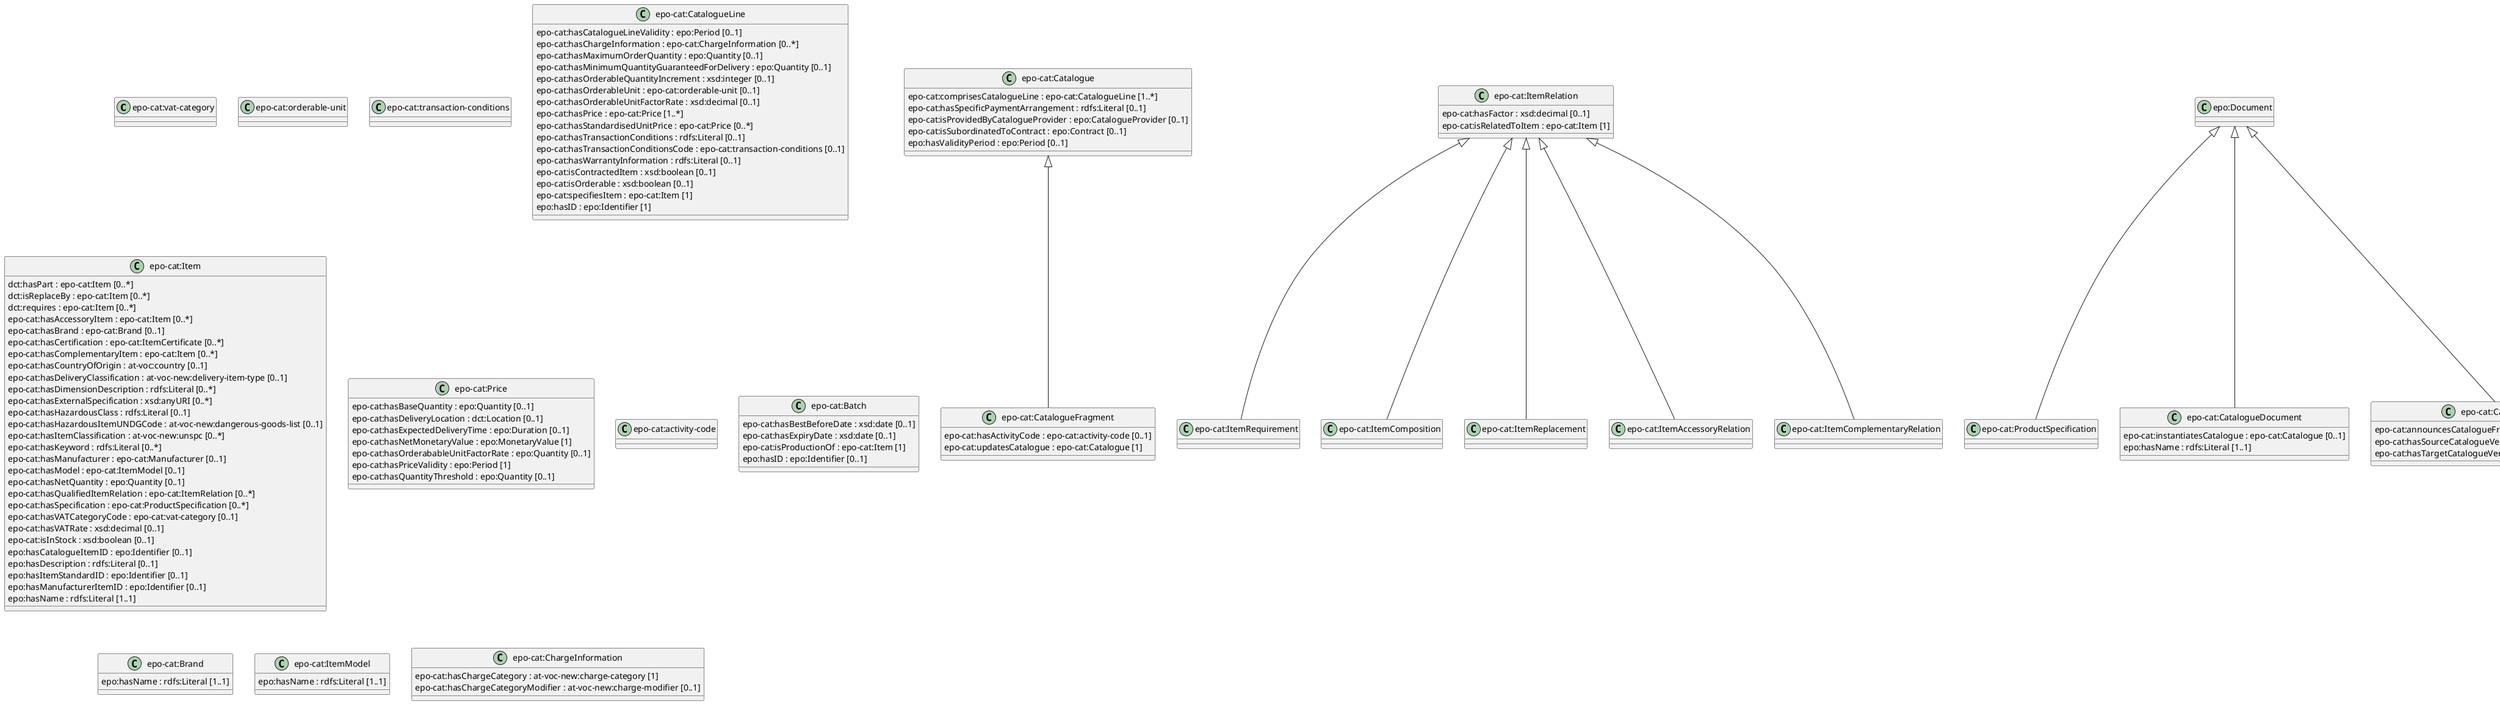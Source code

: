 
@startuml
class "epo-cat:vat-category" {

}
class "epo-cat:orderable-unit" {

}
class "epo-cat:Catalogue" {
  epo-cat:comprisesCatalogueLine : epo-cat:CatalogueLine [1..*]
  epo-cat:hasSpecificPaymentArrangement : rdfs:Literal [0..1]
  epo-cat:isProvidedByCatalogueProvider : epo:CatalogueProvider [0..1]
  epo-cat:isSubordinatedToContract : epo:Contract [0..1]
  epo:hasValidityPeriod : epo:Period [0..1]
}
class "epo-cat:transaction-conditions" {

}
class "epo-cat:CatalogueLine" {
  epo-cat:hasCatalogueLineValidity : epo:Period [0..1]
  epo-cat:hasChargeInformation : epo-cat:ChargeInformation [0..*]
  epo-cat:hasMaximumOrderQuantity : epo:Quantity [0..1]
  epo-cat:hasMinimumQuantityGuaranteedForDelivery : epo:Quantity [0..1]
  epo-cat:hasOrderableQuantityIncrement : xsd:integer [0..1]
  epo-cat:hasOrderableUnit : epo-cat:orderable-unit [0..1]
  epo-cat:hasOrderableUnitFactorRate : xsd:decimal [0..1]
  epo-cat:hasPrice : epo-cat:Price [1..*]
  epo-cat:hasStandardisedUnitPrice : epo-cat:Price [0..*]
  epo-cat:hasTransactionConditions : rdfs:Literal [0..1]
  epo-cat:hasTransactionConditionsCode : epo-cat:transaction-conditions [0..1]
  epo-cat:hasWarrantyInformation : rdfs:Literal [0..1]
  epo-cat:isContractedItem : xsd:boolean [0..1]
  epo-cat:isOrderable : xsd:boolean [0..1]
  epo-cat:specifiesItem : epo-cat:Item [1]
  epo:hasID : epo:Identifier [1]
}
class "epo-cat:ItemRequirement" {

}
class "epo-cat:Item" {
  dct:hasPart : epo-cat:Item [0..*]
  dct:isReplaceBy : epo-cat:Item [0..*]
  dct:requires : epo-cat:Item [0..*]
  epo-cat:hasAccessoryItem : epo-cat:Item [0..*]
  epo-cat:hasBrand : epo-cat:Brand [0..1]
  epo-cat:hasCertification : epo-cat:ItemCertificate [0..*]
  epo-cat:hasComplementaryItem : epo-cat:Item [0..*]
  epo-cat:hasCountryOfOrigin : at-voc:country [0..1]
  epo-cat:hasDeliveryClassification : at-voc-new:delivery-item-type [0..1]
  epo-cat:hasDimensionDescription : rdfs:Literal [0..*]
  epo-cat:hasExternalSpecification : xsd:anyURI [0..*]
  epo-cat:hasHazardousClass : rdfs:Literal [0..1]
  epo-cat:hasHazardousItemUNDGCode : at-voc-new:dangerous-goods-list [0..1]
  epo-cat:hasItemClassification : at-voc-new:unspc [0..*]
  epo-cat:hasKeyword : rdfs:Literal [0..*]
  epo-cat:hasManufacturer : epo-cat:Manufacturer [0..1]
  epo-cat:hasModel : epo-cat:ItemModel [0..1]
  epo-cat:hasNetQuantity : epo:Quantity [0..1]
  epo-cat:hasQualifiedItemRelation : epo-cat:ItemRelation [0..*]
  epo-cat:hasSpecification : epo-cat:ProductSpecification [0..*]
  epo-cat:hasVATCategoryCode : epo-cat:vat-category [0..1]
  epo-cat:hasVATRate : xsd:decimal [0..1]
  epo-cat:isInStock : xsd:boolean [0..1]
  epo:hasCatalogueItemID : epo:Identifier [0..1]
  epo:hasDescription : rdfs:Literal [0..1]
  epo:hasItemStandardID : epo:Identifier [0..1]
  epo:hasManufacturerItemID : epo:Identifier [0..1]
  epo:hasName : rdfs:Literal [1..1]
}
class "epo-cat:Price" {
  epo-cat:hasBaseQuantity : epo:Quantity [0..1]
  epo-cat:hasDeliveryLocation : dct:Location [0..1]
  epo-cat:hasExpectedDeliveryTime : epo:Duration [0..1]
  epo-cat:hasNetMonetaryValue : epo:MonetaryValue [1]
  epo-cat:hasOrderabableUnitFactorRate : epo:Quantity [0..1]
  epo-cat:hasPriceValidity : epo:Period [1]
  epo-cat:hasQuantityThreshold : epo:Quantity [0..1]
}
class "epo-cat:ProductSpecification" {

}
class "epo-cat:CatalogueDocument" {
  epo-cat:instantiatesCatalogue : epo-cat:Catalogue [0..1]
  epo:hasName : rdfs:Literal [1..1]
}
class "epo-cat:ItemComposition" {

}
class "epo-cat:ItemDescription" {
  epo-cat:describesItem : epo-cat:Item [1]
  epo-cat:hasAttributeType : rdfs:Literal [1..1]
  epo-cat:hasClassificationScheme : rdfs:Literal [1..1]
  epo-cat:hasLiteralValue : rdfs:Literal [0..1]
  epo-cat:hasQualifiedValue : epo:Quantity [0..1]
}
class "epo-cat:Manufacturer" {
  epo-cat:hasContractor : epo:Contractor [0..*]
  epo:hasManufacturerID : epo:Identifier [0..1]
}
class "epo-cat:activity-code" {

}
class "epo-cat:Batch" {
  epo-cat:hasBestBeforeDate : xsd:date [0..1]
  epo-cat:hasExpiryDate : xsd:date [0..1]
  epo-cat:isProductionOf : epo-cat:Item [1]
  epo:hasID : epo:Identifier [0..1]
}
class "epo-cat:Brand" {
  epo:hasName : rdfs:Literal [1..1]
}
class "epo-cat:ItemModel" {
  epo:hasName : rdfs:Literal [1..1]
}
class "epo-cat:CatalogueUpdateDocument" {
  epo-cat:announcesCatalogueFragment : epo-cat:CatalogueFragment [0..*]
  epo-cat:hasSourceCatalogueVersion : rdfs:Literal [1..1]
  epo-cat:hasTargetCatalogueVersion : rdfs:Literal [1..1]
}
class "epo-cat:CatalogueFragment" {
  epo-cat:hasActivityCode : epo-cat:activity-code [0..1]
  epo-cat:updatesCatalogue : epo-cat:Catalogue [1]
}
class "epo-cat:ItemReplacement" {

}
class "epo-cat:ItemRelation" {
  epo-cat:hasFactor : xsd:decimal [0..1]
  epo-cat:isRelatedToItem : epo-cat:Item [1]
}
class "epo-cat:ItemAccessoryRelation" {

}
class "epo-cat:ItemComplementaryRelation" {

}
class "epo-cat:CertificationLabel" {
  epo-cat:hasLabelType : at-voc-new:certification-label-type [0..1]
  epo-cat:hasReferenceURI : xsd:anyURI [0..1]
}
class "epo-cat:Certifier" {

}
class "epo-cat:ItemCertificate" {
  epo-cat:attestedByLabel : epo-cat:CertificationLabel [1]
  epo-cat:hasCertificationNumber : rdfs:Literal [1..1]
  epo-cat:issuedByCertifier : epo-cat:Certifier [0..1]
  epo:hasURL : xsd:anyURI [0..1]
  epo:hasValidityPeriod : epo:Period [0..1]
}
class "epo-cat:ChargeInformation" {
  epo-cat:hasChargeCategory : at-voc-new:charge-category [1]
  epo-cat:hasChargeCategoryModifier : at-voc-new:charge-modifier [0..1]
}
"cccev:Evidence" <|-- "epo-cat:ItemCertificate"
"cccev:InformationConcept" <|-- "epo-cat:CertificationLabel"
"epo-cat:Catalogue" <|-- "epo-cat:CatalogueFragment"
"epo-cat:ItemRelation" <|-- "epo-cat:ItemAccessoryRelation"
"epo-cat:ItemRelation" <|-- "epo-cat:ItemComplementaryRelation"
"epo-cat:ItemRelation" <|-- "epo-cat:ItemComposition"
"epo-cat:ItemRelation" <|-- "epo-cat:ItemReplacement"
"epo-cat:ItemRelation" <|-- "epo-cat:ItemRequirement"
"epo:Document" <|-- "epo-cat:CatalogueDocument"
"epo:Document" <|-- "epo-cat:CatalogueUpdateDocument"
"epo:Document" <|-- "epo-cat:ProductSpecification"
"epo:ElementDescription" <|-- "epo-cat:ItemDescription"
"epo:SecondaryRole" <|-- "epo-cat:Certifier"
"epo:SecondaryRole" <|-- "epo-cat:Manufacturer"
@enduml
